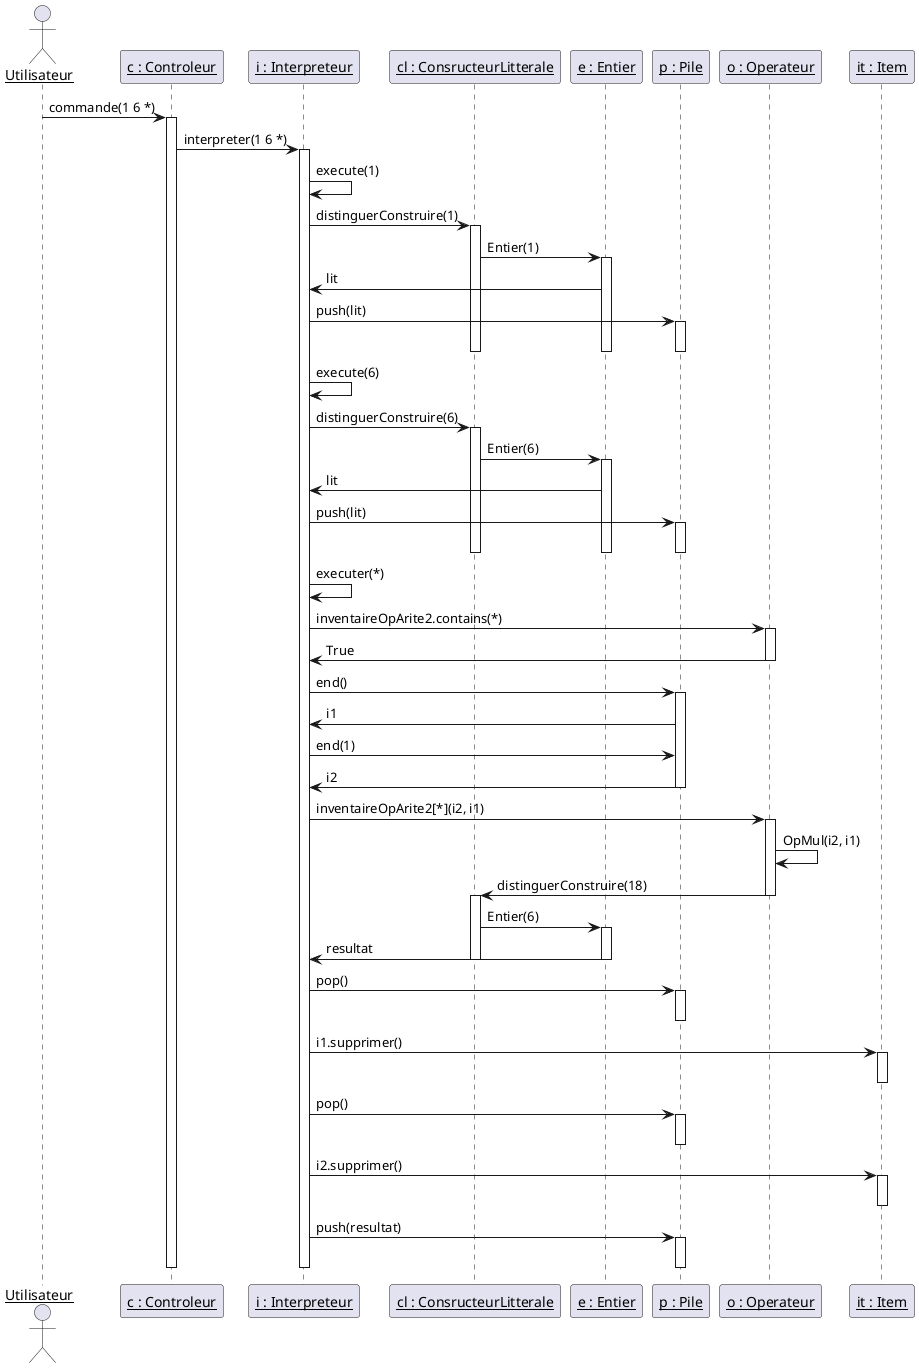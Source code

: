 @startuml
skinparam sequenceParticipant underline

actor Utilisateur
participant "c : Controleur" as C
participant "i : Interpreteur" as I
participant "cl : ConsructeurLitterale" as CL
participant "e : Entier" as E
participant "p : Pile" as P


Utilisateur -> C: commande(1 6 *)
activate C

C -> I: interpreter(1 6 *)
activate I

I -> I: execute(1)

I -> CL : distinguerConstruire(1)
activate CL

CL -> E : Entier(1)
activate E

E -> I : lit

I -> P : push(lit)
activate P

deactivate P
deactivate E
deactivate CL

I -> I: execute(6)

I -> CL : distinguerConstruire(6)
activate CL

CL -> E : Entier(6)
activate E

E -> I : lit

I -> P : push(lit)
activate P

deactivate P
deactivate E
deactivate CL

I -> I: executer(*)

participant "o : Operateur" as O

I -> O : inventaireOpArite2.contains(*)
activate O

O -> I : True
deactivate O

I -> P : end()
activate P

P -> I : i1

I -> P : end(1)

P -> I : i2
deactivate P

I -> O : inventaireOpArite2[*](i2, i1)
activate O

O -> O : OpMul(i2, i1)

O -> CL : distinguerConstruire(18)
deactivate O
activate CL

CL -> E : Entier(6)
activate E

E -> I : resultat
deactivate E
deactivate CL

I -> P : pop()
activate P
deactivate P
participant "it : Item" as IT

I -> IT : i1.supprimer()
activate IT
deactivate IT

I -> P : pop()
activate P
deactivate P

I -> IT : i2.supprimer()
activate IT
deactivate IT

I -> P : push(resultat)
activate P
deactivate P

deactivate I
deactivate C

@enduml